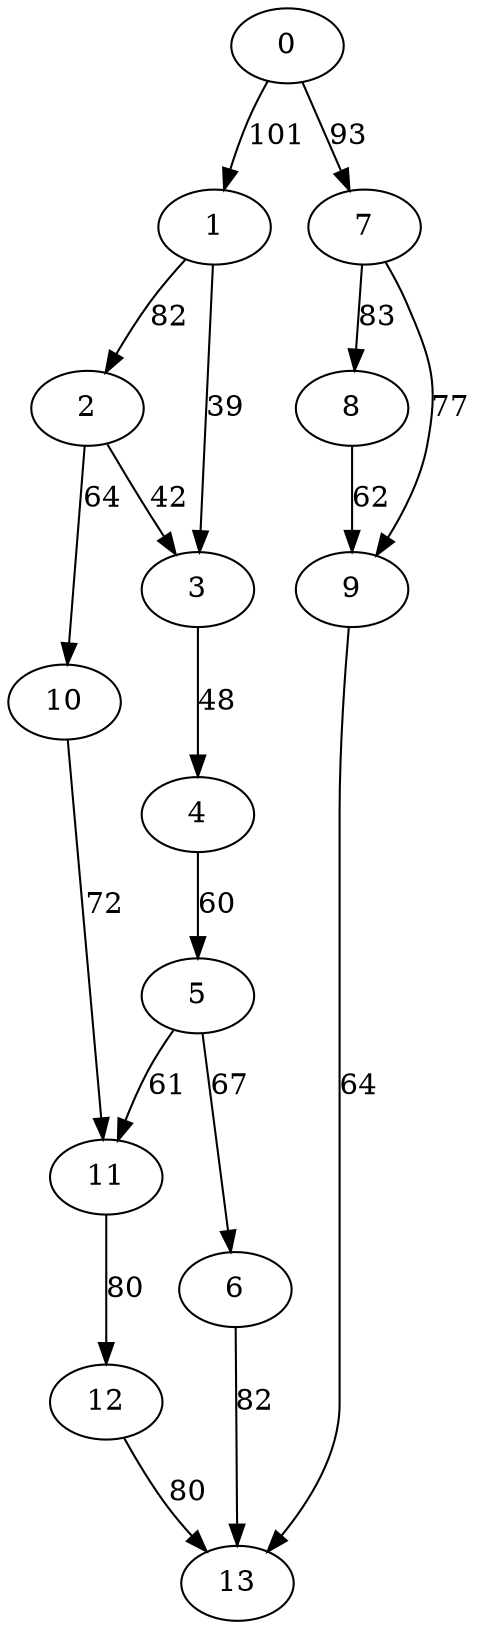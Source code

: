 digraph t10p2r5_1 {
0 -> 1 [ label = 101 ];
0 -> 7 [ label = 93 ];
1 -> 2 [ label = 82 ];
1 -> 3 [ label = 39 ];
2 -> 3 [ label = 42 ];
2 -> 10 [ label = 64 ];
3 -> 4 [ label = 48 ];
4 -> 5 [ label = 60 ];
5 -> 6 [ label = 67 ];
5 -> 11 [ label = 61 ];
6 -> 13 [ label = 82 ];
7 -> 8 [ label = 83 ];
7 -> 9 [ label = 77 ];
8 -> 9 [ label = 62 ];
9 -> 13 [ label = 64 ];
10 -> 11 [ label = 72 ];
11 -> 12 [ label = 80 ];
12 -> 13 [ label = 80 ];
 }

